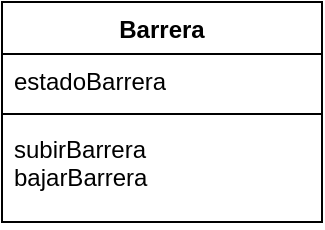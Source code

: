 <mxfile version="24.7.13" pages="2">
  <diagram name="Página-1" id="GXUpy6LtOVbk5ykhqF_z">
    <mxGraphModel dx="370" dy="431" grid="1" gridSize="10" guides="1" tooltips="1" connect="1" arrows="1" fold="1" page="1" pageScale="1" pageWidth="827" pageHeight="1169" math="0" shadow="0">
      <root>
        <mxCell id="0" />
        <mxCell id="1" parent="0" />
        <mxCell id="mMJQBIY62hsvTsZtpqMb-2" value="Barrera" style="swimlane;fontStyle=1;align=center;verticalAlign=top;childLayout=stackLayout;horizontal=1;startSize=26;horizontalStack=0;resizeParent=1;resizeParentMax=0;resizeLast=0;collapsible=1;marginBottom=0;whiteSpace=wrap;html=1;" vertex="1" parent="1">
          <mxGeometry x="120" y="180" width="160" height="110" as="geometry" />
        </mxCell>
        <mxCell id="mMJQBIY62hsvTsZtpqMb-3" value="estadoBarrera" style="text;strokeColor=none;fillColor=none;align=left;verticalAlign=top;spacingLeft=4;spacingRight=4;overflow=hidden;rotatable=0;points=[[0,0.5],[1,0.5]];portConstraint=eastwest;whiteSpace=wrap;html=1;" vertex="1" parent="mMJQBIY62hsvTsZtpqMb-2">
          <mxGeometry y="26" width="160" height="26" as="geometry" />
        </mxCell>
        <mxCell id="mMJQBIY62hsvTsZtpqMb-4" value="" style="line;strokeWidth=1;fillColor=none;align=left;verticalAlign=middle;spacingTop=-1;spacingLeft=3;spacingRight=3;rotatable=0;labelPosition=right;points=[];portConstraint=eastwest;strokeColor=inherit;" vertex="1" parent="mMJQBIY62hsvTsZtpqMb-2">
          <mxGeometry y="52" width="160" height="8" as="geometry" />
        </mxCell>
        <mxCell id="mMJQBIY62hsvTsZtpqMb-5" value="subirBarrera&lt;div&gt;bajarBarrera&lt;/div&gt;" style="text;strokeColor=none;fillColor=none;align=left;verticalAlign=top;spacingLeft=4;spacingRight=4;overflow=hidden;rotatable=0;points=[[0,0.5],[1,0.5]];portConstraint=eastwest;whiteSpace=wrap;html=1;" vertex="1" parent="mMJQBIY62hsvTsZtpqMb-2">
          <mxGeometry y="60" width="160" height="50" as="geometry" />
        </mxCell>
      </root>
    </mxGraphModel>
  </diagram>
  <diagram id="3awOHZ_4X-F9nih3ELiX" name="Página-2">
    <mxGraphModel dx="370" dy="431" grid="1" gridSize="10" guides="1" tooltips="1" connect="1" arrows="1" fold="1" page="1" pageScale="1" pageWidth="827" pageHeight="1169" math="0" shadow="0">
      <root>
        <mxCell id="0" />
        <mxCell id="1" parent="0" />
        <mxCell id="wes9nxlOVFc6hDspbKlU-1" value="Barrera" style="shape=umlLifeline;perimeter=lifelinePerimeter;whiteSpace=wrap;html=1;container=1;dropTarget=0;collapsible=0;recursiveResize=0;outlineConnect=0;portConstraint=eastwest;newEdgeStyle={&quot;edgeStyle&quot;:&quot;elbowEdgeStyle&quot;,&quot;elbow&quot;:&quot;vertical&quot;,&quot;curved&quot;:0,&quot;rounded&quot;:0};" vertex="1" parent="1">
          <mxGeometry x="210" y="80" width="100" height="300" as="geometry" />
        </mxCell>
        <mxCell id="wes9nxlOVFc6hDspbKlU-2" value="" style="html=1;points=[[0,0,0,0,5],[0,1,0,0,-5],[1,0,0,0,5],[1,1,0,0,-5]];perimeter=orthogonalPerimeter;outlineConnect=0;targetShapes=umlLifeline;portConstraint=eastwest;newEdgeStyle={&quot;curved&quot;:0,&quot;rounded&quot;:0};fillColor=#808080;" vertex="1" parent="wes9nxlOVFc6hDspbKlU-1">
          <mxGeometry x="45" y="180" width="10" height="60" as="geometry" />
        </mxCell>
        <mxCell id="wes9nxlOVFc6hDspbKlU-6" value="" style="html=1;points=[[0,0,0,0,5],[0,1,0,0,-5],[1,0,0,0,5],[1,1,0,0,-5]];perimeter=orthogonalPerimeter;outlineConnect=0;targetShapes=umlLifeline;portConstraint=eastwest;newEdgeStyle={&quot;curved&quot;:0,&quot;rounded&quot;:0};fillColor=#808080;" vertex="1" parent="wes9nxlOVFc6hDspbKlU-1">
          <mxGeometry x="45" y="90" width="10" height="60" as="geometry" />
        </mxCell>
        <mxCell id="wes9nxlOVFc6hDspbKlU-5" value="" style="endArrow=classic;html=1;rounded=0;" edge="1" parent="1" target="wes9nxlOVFc6hDspbKlU-1">
          <mxGeometry width="50" height="50" relative="1" as="geometry">
            <mxPoint x="139.5" y="170" as="sourcePoint" />
            <mxPoint x="220" y="200" as="targetPoint" />
            <Array as="points">
              <mxPoint x="170" y="170" />
            </Array>
          </mxGeometry>
        </mxCell>
        <mxCell id="wes9nxlOVFc6hDspbKlU-8" value="bajarBarrera" style="edgeLabel;html=1;align=center;verticalAlign=middle;resizable=0;points=[];" vertex="1" connectable="0" parent="wes9nxlOVFc6hDspbKlU-5">
          <mxGeometry x="0.036" y="-2" relative="1" as="geometry">
            <mxPoint y="-12" as="offset" />
          </mxGeometry>
        </mxCell>
        <mxCell id="wes9nxlOVFc6hDspbKlU-7" value="" style="endArrow=classic;html=1;rounded=0;" edge="1" parent="1">
          <mxGeometry width="50" height="50" relative="1" as="geometry">
            <mxPoint x="140" y="260" as="sourcePoint" />
            <mxPoint x="260" y="260" as="targetPoint" />
            <Array as="points">
              <mxPoint x="170" y="260" />
            </Array>
          </mxGeometry>
        </mxCell>
        <mxCell id="wes9nxlOVFc6hDspbKlU-9" value="subirBarrera" style="edgeLabel;html=1;align=center;verticalAlign=middle;resizable=0;points=[];" vertex="1" connectable="0" parent="wes9nxlOVFc6hDspbKlU-7">
          <mxGeometry x="0.028" y="1" relative="1" as="geometry">
            <mxPoint y="-9" as="offset" />
          </mxGeometry>
        </mxCell>
      </root>
    </mxGraphModel>
  </diagram>
</mxfile>
